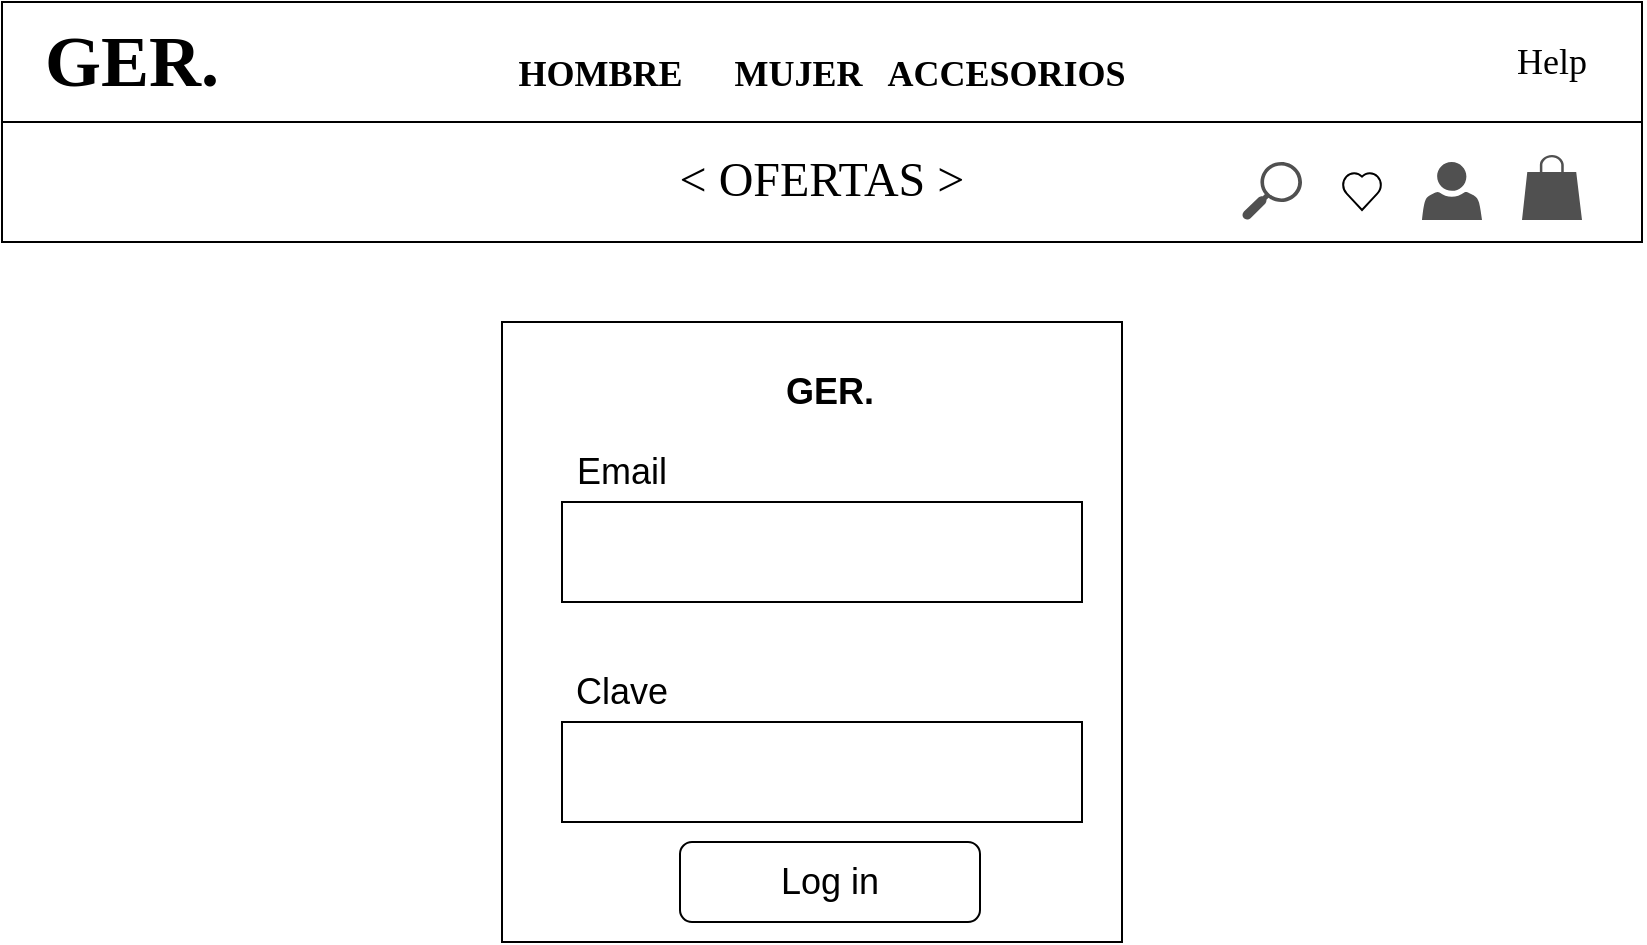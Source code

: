 <mxfile version="17.4.2" type="device"><diagram id="TskR9jYv6wMK5H303OA3" name="Página-1"><mxGraphModel dx="1278" dy="649" grid="1" gridSize="10" guides="1" tooltips="1" connect="1" arrows="1" fold="1" page="1" pageScale="1" pageWidth="827" pageHeight="1169" math="0" shadow="0"><root><mxCell id="0"/><mxCell id="1" parent="0"/><mxCell id="IfCrElU4NIHjidWgs5Dv-1" value="" style="rounded=0;whiteSpace=wrap;html=1;" parent="1" vertex="1"><mxGeometry width="820" height="120" as="geometry"/></mxCell><mxCell id="IfCrElU4NIHjidWgs5Dv-2" value="" style="endArrow=none;html=1;rounded=0;exitX=0;exitY=0.5;exitDx=0;exitDy=0;entryX=1;entryY=0.5;entryDx=0;entryDy=0;" parent="1" source="IfCrElU4NIHjidWgs5Dv-1" target="IfCrElU4NIHjidWgs5Dv-1" edge="1"><mxGeometry width="50" height="50" relative="1" as="geometry"><mxPoint x="390" y="260" as="sourcePoint"/><mxPoint x="440" y="210" as="targetPoint"/></mxGeometry></mxCell><mxCell id="IfCrElU4NIHjidWgs5Dv-3" value="&lt;b&gt;&lt;font style=&quot;font-size: 36px&quot; face=&quot;Tahoma&quot;&gt;GER.&lt;/font&gt;&lt;/b&gt;" style="text;html=1;strokeColor=none;fillColor=none;align=center;verticalAlign=middle;whiteSpace=wrap;rounded=0;" parent="1" vertex="1"><mxGeometry x="10" width="110" height="60" as="geometry"/></mxCell><mxCell id="IfCrElU4NIHjidWgs5Dv-4" value="&lt;font style=&quot;font-size: 18px&quot;&gt;&lt;b&gt;HOMBRE &lt;span style=&quot;white-space: pre&quot;&gt;&#9;&lt;/span&gt;MUJER &lt;span style=&quot;white-space: pre&quot;&gt;&#9;&lt;/span&gt;&amp;nbsp;ACCESORIOS&lt;/b&gt;&lt;/font&gt;" style="text;html=1;strokeColor=none;fillColor=none;align=center;verticalAlign=middle;whiteSpace=wrap;rounded=0;fontFamily=Tahoma;fontSize=36;" parent="1" vertex="1"><mxGeometry x="240" y="15" width="340" height="30" as="geometry"/></mxCell><mxCell id="IfCrElU4NIHjidWgs5Dv-6" value="" style="sketch=0;pointerEvents=1;shadow=0;dashed=0;html=1;strokeColor=none;fillColor=#505050;labelPosition=center;verticalLabelPosition=bottom;verticalAlign=top;outlineConnect=0;align=center;shape=mxgraph.office.concepts.search;fontFamily=Tahoma;fontSize=18;" parent="1" vertex="1"><mxGeometry x="620" y="80" width="30" height="29" as="geometry"/></mxCell><mxCell id="IfCrElU4NIHjidWgs5Dv-7" value="" style="verticalLabelPosition=bottom;verticalAlign=top;html=1;shape=mxgraph.basic.heart;fontFamily=Tahoma;fontSize=18;" parent="1" vertex="1"><mxGeometry x="670" y="85" width="20" height="19" as="geometry"/></mxCell><mxCell id="IfCrElU4NIHjidWgs5Dv-9" value="" style="sketch=0;pointerEvents=1;shadow=0;dashed=0;html=1;strokeColor=none;fillColor=#505050;labelPosition=center;verticalLabelPosition=bottom;verticalAlign=top;outlineConnect=0;align=center;shape=mxgraph.office.users.user;fontFamily=Tahoma;fontSize=18;" parent="1" vertex="1"><mxGeometry x="710" y="80" width="30" height="29" as="geometry"/></mxCell><mxCell id="IfCrElU4NIHjidWgs5Dv-10" value="" style="sketch=0;pointerEvents=1;shadow=0;dashed=0;html=1;strokeColor=none;fillColor=#505050;labelPosition=center;verticalLabelPosition=bottom;verticalAlign=top;outlineConnect=0;align=center;shape=mxgraph.office.concepts.marketplace_shopping_bag;fontFamily=Tahoma;fontSize=18;" parent="1" vertex="1"><mxGeometry x="760" y="76.5" width="30" height="32.5" as="geometry"/></mxCell><mxCell id="IfCrElU4NIHjidWgs5Dv-11" value="Help" style="text;html=1;strokeColor=none;fillColor=none;align=center;verticalAlign=middle;whiteSpace=wrap;rounded=0;fontFamily=Tahoma;fontSize=18;" parent="1" vertex="1"><mxGeometry x="745" y="15" width="60" height="30" as="geometry"/></mxCell><mxCell id="IfCrElU4NIHjidWgs5Dv-12" value="&lt;font face=&quot;Lucida Console&quot; style=&quot;font-size: 24px&quot;&gt;&amp;lt; OFERTAS &amp;gt;&lt;/font&gt;" style="text;html=1;strokeColor=none;fillColor=none;align=center;verticalAlign=middle;whiteSpace=wrap;rounded=0;fontFamily=Tahoma;fontSize=18;" parent="1" vertex="1"><mxGeometry x="325" y="74" width="170" height="30" as="geometry"/></mxCell><mxCell id="OIVA0_8_6thdW2ILZX7y-39" value="" style="whiteSpace=wrap;html=1;aspect=fixed;fontSize=18;" vertex="1" parent="1"><mxGeometry x="250" y="160" width="310" height="310" as="geometry"/></mxCell><mxCell id="OIVA0_8_6thdW2ILZX7y-40" value="" style="rounded=0;whiteSpace=wrap;html=1;fontSize=18;" vertex="1" parent="1"><mxGeometry x="280" y="250" width="260" height="50" as="geometry"/></mxCell><mxCell id="OIVA0_8_6thdW2ILZX7y-41" value="&lt;b&gt;GER.&lt;/b&gt;" style="text;html=1;strokeColor=none;fillColor=none;align=center;verticalAlign=middle;whiteSpace=wrap;rounded=0;fontSize=18;" vertex="1" parent="1"><mxGeometry x="389" y="170" width="50" height="50" as="geometry"/></mxCell><mxCell id="OIVA0_8_6thdW2ILZX7y-42" value="" style="rounded=0;whiteSpace=wrap;html=1;fontSize=18;" vertex="1" parent="1"><mxGeometry x="280" y="360" width="260" height="50" as="geometry"/></mxCell><mxCell id="OIVA0_8_6thdW2ILZX7y-43" value="Email" style="text;html=1;strokeColor=none;fillColor=none;align=center;verticalAlign=middle;whiteSpace=wrap;rounded=0;fontSize=18;" vertex="1" parent="1"><mxGeometry x="280" y="220" width="60" height="30" as="geometry"/></mxCell><mxCell id="OIVA0_8_6thdW2ILZX7y-44" value="Clave" style="text;html=1;strokeColor=none;fillColor=none;align=center;verticalAlign=middle;whiteSpace=wrap;rounded=0;fontSize=18;" vertex="1" parent="1"><mxGeometry x="280" y="330" width="60" height="30" as="geometry"/></mxCell><mxCell id="OIVA0_8_6thdW2ILZX7y-45" value="Log in" style="rounded=1;whiteSpace=wrap;html=1;fontSize=18;" vertex="1" parent="1"><mxGeometry x="339" y="420" width="150" height="40" as="geometry"/></mxCell></root></mxGraphModel></diagram></mxfile>
